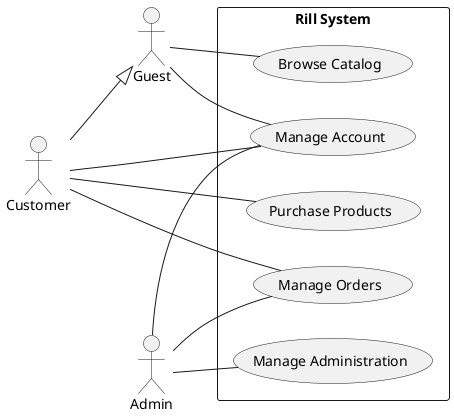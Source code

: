 @startuml
left to right direction

actor Guest
actor Customer
actor Admin

rectangle "Rill System" {
  usecase "Manage Account" as UC1
  usecase "Browse Catalog" as UC2
  usecase "Purchase Products" as UC3
  usecase "Manage Orders" as UC4
  usecase "Manage Administration" as UC5
}

Guest -- UC1
Guest -- UC2

Customer --|> Guest

Customer -- UC1
Customer -- UC3
Customer -- UC4

Admin -- UC1
Admin -- UC4
Admin -- UC5
@enduml
